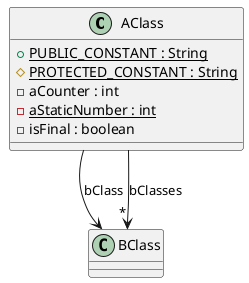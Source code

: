 @startuml

class AClass {
	+ {static} PUBLIC_CONSTANT : String
	# {static} PROTECTED_CONSTANT : String
	- aCounter : int
	- {static} aStaticNumber : int
	- isFinal : boolean
}

AClass --> BClass : bClass

AClass --> "*" BClass : bClasses

@enduml